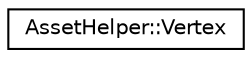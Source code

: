 digraph "Graphical Class Hierarchy"
{
  edge [fontname="Helvetica",fontsize="10",labelfontname="Helvetica",labelfontsize="10"];
  node [fontname="Helvetica",fontsize="10",shape=record];
  rankdir="LR";
  Node1 [label="AssetHelper::Vertex",height=0.2,width=0.4,color="black", fillcolor="white", style="filled",URL="$struct_asset_helper_1_1_vertex.html"];
}
